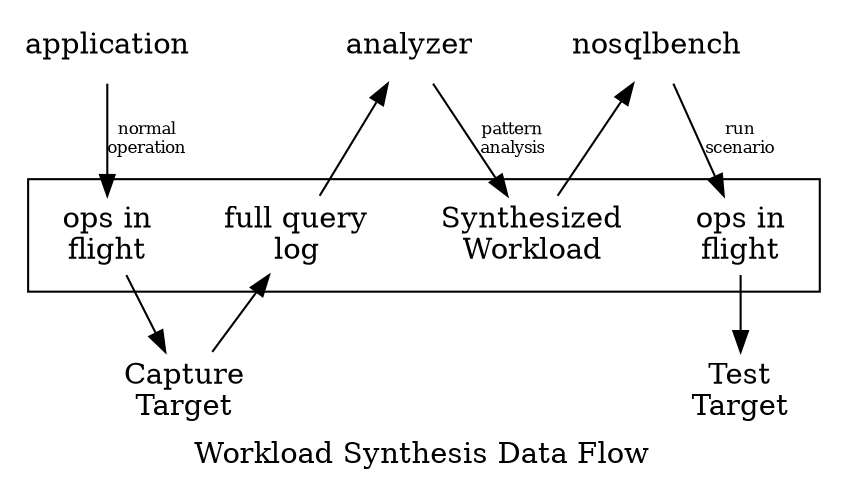 digraph ws {
    node [shape = none]
    label = "Workload Synthesis Data Flow"
    edge [fontsize = 8]

    {
    rank = min;
    app [label = "application"];
    analyzer;
    nosqlbench;
    }

    subgraph clusterf {
    rank = same;
    label="";

    appops [label = "ops in\nflight"];
    oplog [label="full query\nlog"];
    workload [label="Synthesized\nWorkload"];
    test_ops[label="ops in\nflight"];
    }

    {
    rank = same;
    system[label="Capture\nTarget"];
    test_system[label="Test\nTarget"];
    }

    app -> appops[label="normal\noperation"];
    appops -> system;
    system -> oplog;

    analyzer [rank = min]
    oplog -> analyzer
    analyzer -> workload [label="pattern\nanalysis"];

    workload -> nosqlbench;
    nosqlbench -> test_ops  [label = "run\nscenario"];
    test_ops -> test_system;


}